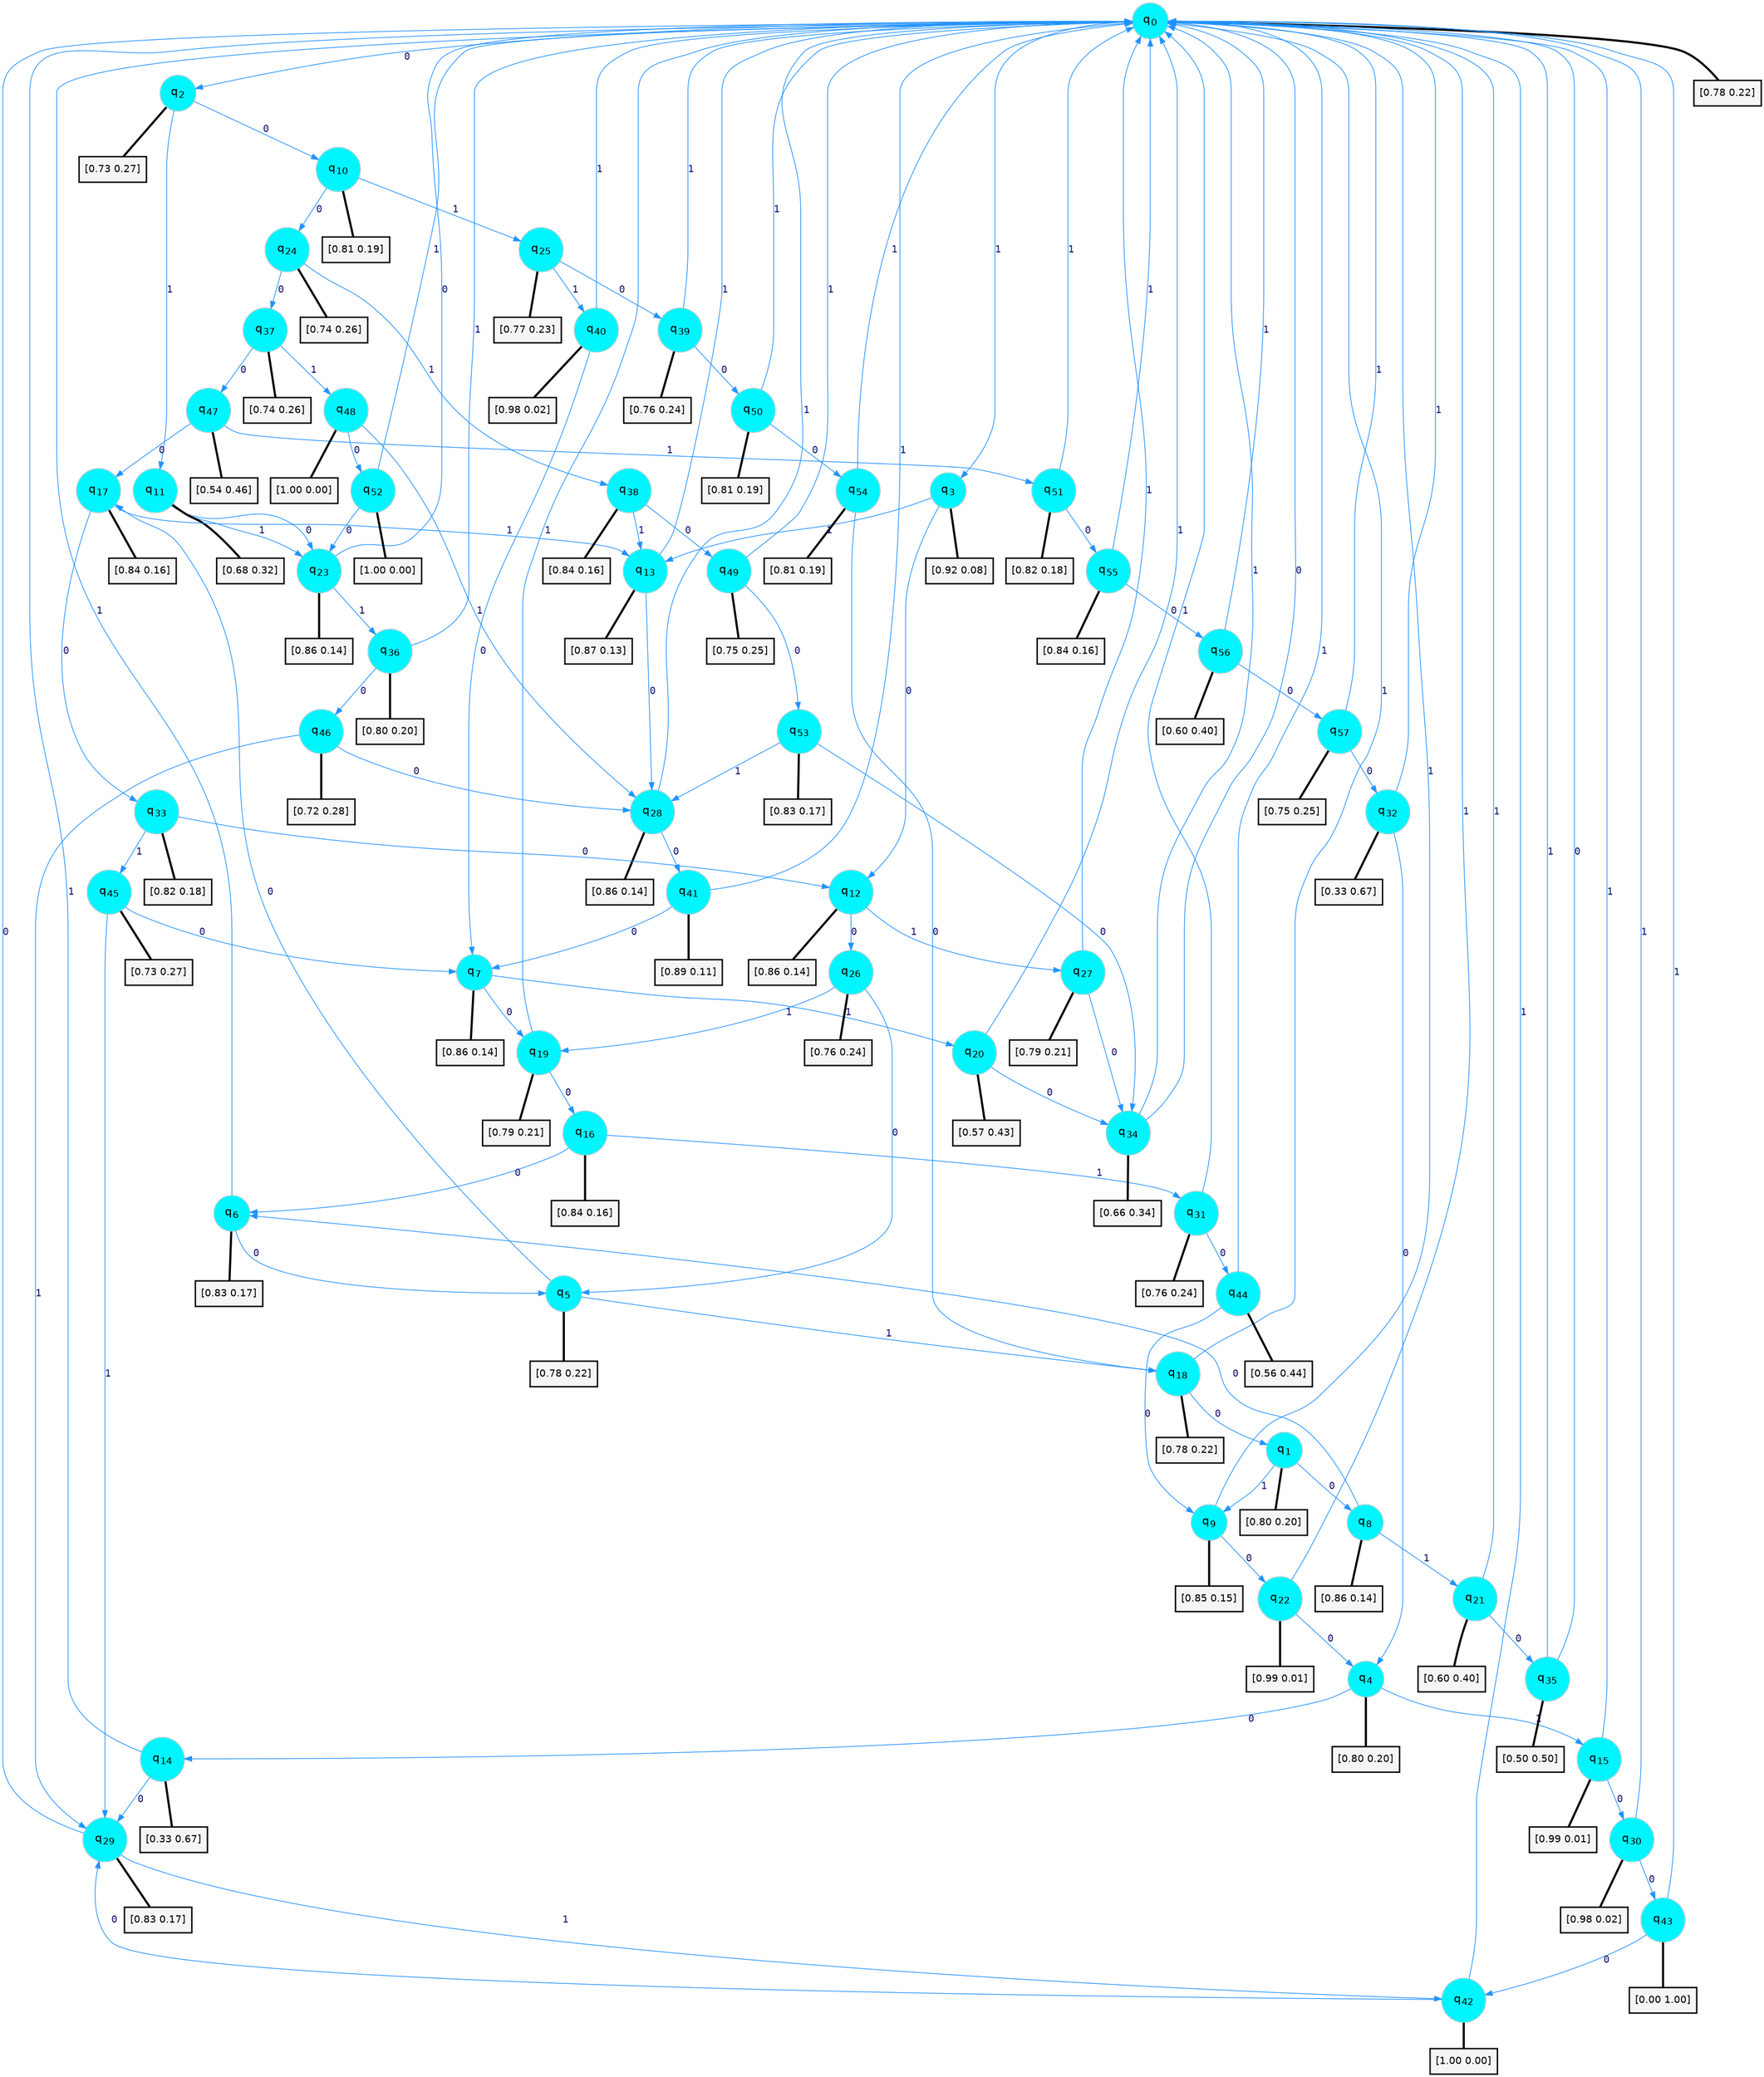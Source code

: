 digraph G {
graph [
bgcolor=transparent, dpi=300, rankdir=TD, size="40,25"];
node [
color=gray, fillcolor=turquoise1, fontcolor=black, fontname=Helvetica, fontsize=16, fontweight=bold, shape=circle, style=filled];
edge [
arrowsize=1, color=dodgerblue1, fontcolor=midnightblue, fontname=courier, fontweight=bold, penwidth=1, style=solid, weight=20];
0[label=<q<SUB>0</SUB>>];
1[label=<q<SUB>1</SUB>>];
2[label=<q<SUB>2</SUB>>];
3[label=<q<SUB>3</SUB>>];
4[label=<q<SUB>4</SUB>>];
5[label=<q<SUB>5</SUB>>];
6[label=<q<SUB>6</SUB>>];
7[label=<q<SUB>7</SUB>>];
8[label=<q<SUB>8</SUB>>];
9[label=<q<SUB>9</SUB>>];
10[label=<q<SUB>10</SUB>>];
11[label=<q<SUB>11</SUB>>];
12[label=<q<SUB>12</SUB>>];
13[label=<q<SUB>13</SUB>>];
14[label=<q<SUB>14</SUB>>];
15[label=<q<SUB>15</SUB>>];
16[label=<q<SUB>16</SUB>>];
17[label=<q<SUB>17</SUB>>];
18[label=<q<SUB>18</SUB>>];
19[label=<q<SUB>19</SUB>>];
20[label=<q<SUB>20</SUB>>];
21[label=<q<SUB>21</SUB>>];
22[label=<q<SUB>22</SUB>>];
23[label=<q<SUB>23</SUB>>];
24[label=<q<SUB>24</SUB>>];
25[label=<q<SUB>25</SUB>>];
26[label=<q<SUB>26</SUB>>];
27[label=<q<SUB>27</SUB>>];
28[label=<q<SUB>28</SUB>>];
29[label=<q<SUB>29</SUB>>];
30[label=<q<SUB>30</SUB>>];
31[label=<q<SUB>31</SUB>>];
32[label=<q<SUB>32</SUB>>];
33[label=<q<SUB>33</SUB>>];
34[label=<q<SUB>34</SUB>>];
35[label=<q<SUB>35</SUB>>];
36[label=<q<SUB>36</SUB>>];
37[label=<q<SUB>37</SUB>>];
38[label=<q<SUB>38</SUB>>];
39[label=<q<SUB>39</SUB>>];
40[label=<q<SUB>40</SUB>>];
41[label=<q<SUB>41</SUB>>];
42[label=<q<SUB>42</SUB>>];
43[label=<q<SUB>43</SUB>>];
44[label=<q<SUB>44</SUB>>];
45[label=<q<SUB>45</SUB>>];
46[label=<q<SUB>46</SUB>>];
47[label=<q<SUB>47</SUB>>];
48[label=<q<SUB>48</SUB>>];
49[label=<q<SUB>49</SUB>>];
50[label=<q<SUB>50</SUB>>];
51[label=<q<SUB>51</SUB>>];
52[label=<q<SUB>52</SUB>>];
53[label=<q<SUB>53</SUB>>];
54[label=<q<SUB>54</SUB>>];
55[label=<q<SUB>55</SUB>>];
56[label=<q<SUB>56</SUB>>];
57[label=<q<SUB>57</SUB>>];
58[label="[0.78 0.22]", shape=box,fontcolor=black, fontname=Helvetica, fontsize=14, penwidth=2, fillcolor=whitesmoke,color=black];
59[label="[0.80 0.20]", shape=box,fontcolor=black, fontname=Helvetica, fontsize=14, penwidth=2, fillcolor=whitesmoke,color=black];
60[label="[0.73 0.27]", shape=box,fontcolor=black, fontname=Helvetica, fontsize=14, penwidth=2, fillcolor=whitesmoke,color=black];
61[label="[0.92 0.08]", shape=box,fontcolor=black, fontname=Helvetica, fontsize=14, penwidth=2, fillcolor=whitesmoke,color=black];
62[label="[0.80 0.20]", shape=box,fontcolor=black, fontname=Helvetica, fontsize=14, penwidth=2, fillcolor=whitesmoke,color=black];
63[label="[0.78 0.22]", shape=box,fontcolor=black, fontname=Helvetica, fontsize=14, penwidth=2, fillcolor=whitesmoke,color=black];
64[label="[0.83 0.17]", shape=box,fontcolor=black, fontname=Helvetica, fontsize=14, penwidth=2, fillcolor=whitesmoke,color=black];
65[label="[0.86 0.14]", shape=box,fontcolor=black, fontname=Helvetica, fontsize=14, penwidth=2, fillcolor=whitesmoke,color=black];
66[label="[0.86 0.14]", shape=box,fontcolor=black, fontname=Helvetica, fontsize=14, penwidth=2, fillcolor=whitesmoke,color=black];
67[label="[0.85 0.15]", shape=box,fontcolor=black, fontname=Helvetica, fontsize=14, penwidth=2, fillcolor=whitesmoke,color=black];
68[label="[0.81 0.19]", shape=box,fontcolor=black, fontname=Helvetica, fontsize=14, penwidth=2, fillcolor=whitesmoke,color=black];
69[label="[0.68 0.32]", shape=box,fontcolor=black, fontname=Helvetica, fontsize=14, penwidth=2, fillcolor=whitesmoke,color=black];
70[label="[0.86 0.14]", shape=box,fontcolor=black, fontname=Helvetica, fontsize=14, penwidth=2, fillcolor=whitesmoke,color=black];
71[label="[0.87 0.13]", shape=box,fontcolor=black, fontname=Helvetica, fontsize=14, penwidth=2, fillcolor=whitesmoke,color=black];
72[label="[0.33 0.67]", shape=box,fontcolor=black, fontname=Helvetica, fontsize=14, penwidth=2, fillcolor=whitesmoke,color=black];
73[label="[0.99 0.01]", shape=box,fontcolor=black, fontname=Helvetica, fontsize=14, penwidth=2, fillcolor=whitesmoke,color=black];
74[label="[0.84 0.16]", shape=box,fontcolor=black, fontname=Helvetica, fontsize=14, penwidth=2, fillcolor=whitesmoke,color=black];
75[label="[0.84 0.16]", shape=box,fontcolor=black, fontname=Helvetica, fontsize=14, penwidth=2, fillcolor=whitesmoke,color=black];
76[label="[0.78 0.22]", shape=box,fontcolor=black, fontname=Helvetica, fontsize=14, penwidth=2, fillcolor=whitesmoke,color=black];
77[label="[0.79 0.21]", shape=box,fontcolor=black, fontname=Helvetica, fontsize=14, penwidth=2, fillcolor=whitesmoke,color=black];
78[label="[0.57 0.43]", shape=box,fontcolor=black, fontname=Helvetica, fontsize=14, penwidth=2, fillcolor=whitesmoke,color=black];
79[label="[0.60 0.40]", shape=box,fontcolor=black, fontname=Helvetica, fontsize=14, penwidth=2, fillcolor=whitesmoke,color=black];
80[label="[0.99 0.01]", shape=box,fontcolor=black, fontname=Helvetica, fontsize=14, penwidth=2, fillcolor=whitesmoke,color=black];
81[label="[0.86 0.14]", shape=box,fontcolor=black, fontname=Helvetica, fontsize=14, penwidth=2, fillcolor=whitesmoke,color=black];
82[label="[0.74 0.26]", shape=box,fontcolor=black, fontname=Helvetica, fontsize=14, penwidth=2, fillcolor=whitesmoke,color=black];
83[label="[0.77 0.23]", shape=box,fontcolor=black, fontname=Helvetica, fontsize=14, penwidth=2, fillcolor=whitesmoke,color=black];
84[label="[0.76 0.24]", shape=box,fontcolor=black, fontname=Helvetica, fontsize=14, penwidth=2, fillcolor=whitesmoke,color=black];
85[label="[0.79 0.21]", shape=box,fontcolor=black, fontname=Helvetica, fontsize=14, penwidth=2, fillcolor=whitesmoke,color=black];
86[label="[0.86 0.14]", shape=box,fontcolor=black, fontname=Helvetica, fontsize=14, penwidth=2, fillcolor=whitesmoke,color=black];
87[label="[0.83 0.17]", shape=box,fontcolor=black, fontname=Helvetica, fontsize=14, penwidth=2, fillcolor=whitesmoke,color=black];
88[label="[0.98 0.02]", shape=box,fontcolor=black, fontname=Helvetica, fontsize=14, penwidth=2, fillcolor=whitesmoke,color=black];
89[label="[0.76 0.24]", shape=box,fontcolor=black, fontname=Helvetica, fontsize=14, penwidth=2, fillcolor=whitesmoke,color=black];
90[label="[0.33 0.67]", shape=box,fontcolor=black, fontname=Helvetica, fontsize=14, penwidth=2, fillcolor=whitesmoke,color=black];
91[label="[0.82 0.18]", shape=box,fontcolor=black, fontname=Helvetica, fontsize=14, penwidth=2, fillcolor=whitesmoke,color=black];
92[label="[0.66 0.34]", shape=box,fontcolor=black, fontname=Helvetica, fontsize=14, penwidth=2, fillcolor=whitesmoke,color=black];
93[label="[0.50 0.50]", shape=box,fontcolor=black, fontname=Helvetica, fontsize=14, penwidth=2, fillcolor=whitesmoke,color=black];
94[label="[0.80 0.20]", shape=box,fontcolor=black, fontname=Helvetica, fontsize=14, penwidth=2, fillcolor=whitesmoke,color=black];
95[label="[0.74 0.26]", shape=box,fontcolor=black, fontname=Helvetica, fontsize=14, penwidth=2, fillcolor=whitesmoke,color=black];
96[label="[0.84 0.16]", shape=box,fontcolor=black, fontname=Helvetica, fontsize=14, penwidth=2, fillcolor=whitesmoke,color=black];
97[label="[0.76 0.24]", shape=box,fontcolor=black, fontname=Helvetica, fontsize=14, penwidth=2, fillcolor=whitesmoke,color=black];
98[label="[0.98 0.02]", shape=box,fontcolor=black, fontname=Helvetica, fontsize=14, penwidth=2, fillcolor=whitesmoke,color=black];
99[label="[0.89 0.11]", shape=box,fontcolor=black, fontname=Helvetica, fontsize=14, penwidth=2, fillcolor=whitesmoke,color=black];
100[label="[1.00 0.00]", shape=box,fontcolor=black, fontname=Helvetica, fontsize=14, penwidth=2, fillcolor=whitesmoke,color=black];
101[label="[0.00 1.00]", shape=box,fontcolor=black, fontname=Helvetica, fontsize=14, penwidth=2, fillcolor=whitesmoke,color=black];
102[label="[0.56 0.44]", shape=box,fontcolor=black, fontname=Helvetica, fontsize=14, penwidth=2, fillcolor=whitesmoke,color=black];
103[label="[0.73 0.27]", shape=box,fontcolor=black, fontname=Helvetica, fontsize=14, penwidth=2, fillcolor=whitesmoke,color=black];
104[label="[0.72 0.28]", shape=box,fontcolor=black, fontname=Helvetica, fontsize=14, penwidth=2, fillcolor=whitesmoke,color=black];
105[label="[0.54 0.46]", shape=box,fontcolor=black, fontname=Helvetica, fontsize=14, penwidth=2, fillcolor=whitesmoke,color=black];
106[label="[1.00 0.00]", shape=box,fontcolor=black, fontname=Helvetica, fontsize=14, penwidth=2, fillcolor=whitesmoke,color=black];
107[label="[0.75 0.25]", shape=box,fontcolor=black, fontname=Helvetica, fontsize=14, penwidth=2, fillcolor=whitesmoke,color=black];
108[label="[0.81 0.19]", shape=box,fontcolor=black, fontname=Helvetica, fontsize=14, penwidth=2, fillcolor=whitesmoke,color=black];
109[label="[0.82 0.18]", shape=box,fontcolor=black, fontname=Helvetica, fontsize=14, penwidth=2, fillcolor=whitesmoke,color=black];
110[label="[1.00 0.00]", shape=box,fontcolor=black, fontname=Helvetica, fontsize=14, penwidth=2, fillcolor=whitesmoke,color=black];
111[label="[0.83 0.17]", shape=box,fontcolor=black, fontname=Helvetica, fontsize=14, penwidth=2, fillcolor=whitesmoke,color=black];
112[label="[0.81 0.19]", shape=box,fontcolor=black, fontname=Helvetica, fontsize=14, penwidth=2, fillcolor=whitesmoke,color=black];
113[label="[0.84 0.16]", shape=box,fontcolor=black, fontname=Helvetica, fontsize=14, penwidth=2, fillcolor=whitesmoke,color=black];
114[label="[0.60 0.40]", shape=box,fontcolor=black, fontname=Helvetica, fontsize=14, penwidth=2, fillcolor=whitesmoke,color=black];
115[label="[0.75 0.25]", shape=box,fontcolor=black, fontname=Helvetica, fontsize=14, penwidth=2, fillcolor=whitesmoke,color=black];
0->2 [label=0];
0->3 [label=1];
0->58 [arrowhead=none, penwidth=3,color=black];
1->8 [label=0];
1->9 [label=1];
1->59 [arrowhead=none, penwidth=3,color=black];
2->10 [label=0];
2->11 [label=1];
2->60 [arrowhead=none, penwidth=3,color=black];
3->12 [label=0];
3->13 [label=1];
3->61 [arrowhead=none, penwidth=3,color=black];
4->14 [label=0];
4->15 [label=1];
4->62 [arrowhead=none, penwidth=3,color=black];
5->17 [label=0];
5->18 [label=1];
5->63 [arrowhead=none, penwidth=3,color=black];
6->5 [label=0];
6->0 [label=1];
6->64 [arrowhead=none, penwidth=3,color=black];
7->19 [label=0];
7->20 [label=1];
7->65 [arrowhead=none, penwidth=3,color=black];
8->6 [label=0];
8->21 [label=1];
8->66 [arrowhead=none, penwidth=3,color=black];
9->22 [label=0];
9->0 [label=1];
9->67 [arrowhead=none, penwidth=3,color=black];
10->24 [label=0];
10->25 [label=1];
10->68 [arrowhead=none, penwidth=3,color=black];
11->23 [label=0];
11->23 [label=1];
11->69 [arrowhead=none, penwidth=3,color=black];
12->26 [label=0];
12->27 [label=1];
12->70 [arrowhead=none, penwidth=3,color=black];
13->28 [label=0];
13->0 [label=1];
13->71 [arrowhead=none, penwidth=3,color=black];
14->29 [label=0];
14->0 [label=1];
14->72 [arrowhead=none, penwidth=3,color=black];
15->30 [label=0];
15->0 [label=1];
15->73 [arrowhead=none, penwidth=3,color=black];
16->6 [label=0];
16->31 [label=1];
16->74 [arrowhead=none, penwidth=3,color=black];
17->33 [label=0];
17->13 [label=1];
17->75 [arrowhead=none, penwidth=3,color=black];
18->1 [label=0];
18->0 [label=1];
18->76 [arrowhead=none, penwidth=3,color=black];
19->16 [label=0];
19->0 [label=1];
19->77 [arrowhead=none, penwidth=3,color=black];
20->34 [label=0];
20->0 [label=1];
20->78 [arrowhead=none, penwidth=3,color=black];
21->35 [label=0];
21->0 [label=1];
21->79 [arrowhead=none, penwidth=3,color=black];
22->4 [label=0];
22->0 [label=1];
22->80 [arrowhead=none, penwidth=3,color=black];
23->0 [label=0];
23->36 [label=1];
23->81 [arrowhead=none, penwidth=3,color=black];
24->37 [label=0];
24->38 [label=1];
24->82 [arrowhead=none, penwidth=3,color=black];
25->39 [label=0];
25->40 [label=1];
25->83 [arrowhead=none, penwidth=3,color=black];
26->5 [label=0];
26->19 [label=1];
26->84 [arrowhead=none, penwidth=3,color=black];
27->34 [label=0];
27->0 [label=1];
27->85 [arrowhead=none, penwidth=3,color=black];
28->41 [label=0];
28->0 [label=1];
28->86 [arrowhead=none, penwidth=3,color=black];
29->0 [label=0];
29->42 [label=1];
29->87 [arrowhead=none, penwidth=3,color=black];
30->43 [label=0];
30->0 [label=1];
30->88 [arrowhead=none, penwidth=3,color=black];
31->44 [label=0];
31->0 [label=1];
31->89 [arrowhead=none, penwidth=3,color=black];
32->4 [label=0];
32->0 [label=1];
32->90 [arrowhead=none, penwidth=3,color=black];
33->12 [label=0];
33->45 [label=1];
33->91 [arrowhead=none, penwidth=3,color=black];
34->0 [label=0];
34->0 [label=1];
34->92 [arrowhead=none, penwidth=3,color=black];
35->0 [label=0];
35->0 [label=1];
35->93 [arrowhead=none, penwidth=3,color=black];
36->46 [label=0];
36->0 [label=1];
36->94 [arrowhead=none, penwidth=3,color=black];
37->47 [label=0];
37->48 [label=1];
37->95 [arrowhead=none, penwidth=3,color=black];
38->49 [label=0];
38->13 [label=1];
38->96 [arrowhead=none, penwidth=3,color=black];
39->50 [label=0];
39->0 [label=1];
39->97 [arrowhead=none, penwidth=3,color=black];
40->7 [label=0];
40->0 [label=1];
40->98 [arrowhead=none, penwidth=3,color=black];
41->7 [label=0];
41->0 [label=1];
41->99 [arrowhead=none, penwidth=3,color=black];
42->29 [label=0];
42->0 [label=1];
42->100 [arrowhead=none, penwidth=3,color=black];
43->42 [label=0];
43->0 [label=1];
43->101 [arrowhead=none, penwidth=3,color=black];
44->9 [label=0];
44->0 [label=1];
44->102 [arrowhead=none, penwidth=3,color=black];
45->7 [label=0];
45->29 [label=1];
45->103 [arrowhead=none, penwidth=3,color=black];
46->28 [label=0];
46->29 [label=1];
46->104 [arrowhead=none, penwidth=3,color=black];
47->17 [label=0];
47->51 [label=1];
47->105 [arrowhead=none, penwidth=3,color=black];
48->52 [label=0];
48->28 [label=1];
48->106 [arrowhead=none, penwidth=3,color=black];
49->53 [label=0];
49->0 [label=1];
49->107 [arrowhead=none, penwidth=3,color=black];
50->54 [label=0];
50->0 [label=1];
50->108 [arrowhead=none, penwidth=3,color=black];
51->55 [label=0];
51->0 [label=1];
51->109 [arrowhead=none, penwidth=3,color=black];
52->23 [label=0];
52->0 [label=1];
52->110 [arrowhead=none, penwidth=3,color=black];
53->34 [label=0];
53->28 [label=1];
53->111 [arrowhead=none, penwidth=3,color=black];
54->18 [label=0];
54->0 [label=1];
54->112 [arrowhead=none, penwidth=3,color=black];
55->56 [label=0];
55->0 [label=1];
55->113 [arrowhead=none, penwidth=3,color=black];
56->57 [label=0];
56->0 [label=1];
56->114 [arrowhead=none, penwidth=3,color=black];
57->32 [label=0];
57->0 [label=1];
57->115 [arrowhead=none, penwidth=3,color=black];
}
